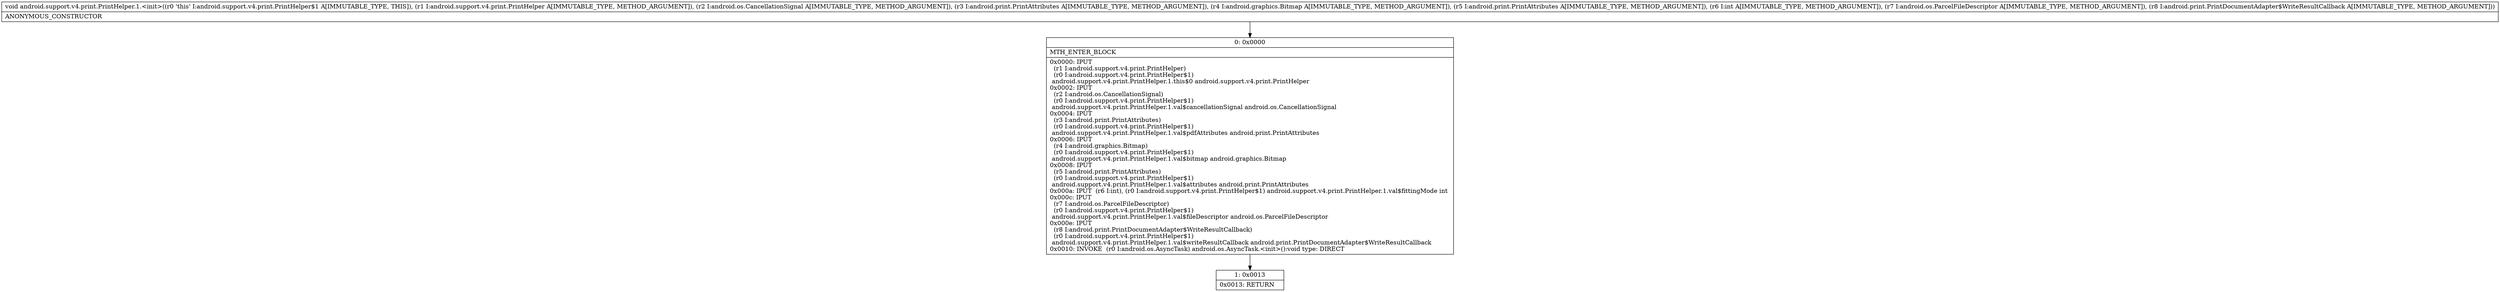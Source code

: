 digraph "CFG forandroid.support.v4.print.PrintHelper.1.\<init\>(Landroid\/support\/v4\/print\/PrintHelper;Landroid\/os\/CancellationSignal;Landroid\/print\/PrintAttributes;Landroid\/graphics\/Bitmap;Landroid\/print\/PrintAttributes;ILandroid\/os\/ParcelFileDescriptor;Landroid\/print\/PrintDocumentAdapter$WriteResultCallback;)V" {
Node_0 [shape=record,label="{0\:\ 0x0000|MTH_ENTER_BLOCK\l|0x0000: IPUT  \l  (r1 I:android.support.v4.print.PrintHelper)\l  (r0 I:android.support.v4.print.PrintHelper$1)\l android.support.v4.print.PrintHelper.1.this$0 android.support.v4.print.PrintHelper \l0x0002: IPUT  \l  (r2 I:android.os.CancellationSignal)\l  (r0 I:android.support.v4.print.PrintHelper$1)\l android.support.v4.print.PrintHelper.1.val$cancellationSignal android.os.CancellationSignal \l0x0004: IPUT  \l  (r3 I:android.print.PrintAttributes)\l  (r0 I:android.support.v4.print.PrintHelper$1)\l android.support.v4.print.PrintHelper.1.val$pdfAttributes android.print.PrintAttributes \l0x0006: IPUT  \l  (r4 I:android.graphics.Bitmap)\l  (r0 I:android.support.v4.print.PrintHelper$1)\l android.support.v4.print.PrintHelper.1.val$bitmap android.graphics.Bitmap \l0x0008: IPUT  \l  (r5 I:android.print.PrintAttributes)\l  (r0 I:android.support.v4.print.PrintHelper$1)\l android.support.v4.print.PrintHelper.1.val$attributes android.print.PrintAttributes \l0x000a: IPUT  (r6 I:int), (r0 I:android.support.v4.print.PrintHelper$1) android.support.v4.print.PrintHelper.1.val$fittingMode int \l0x000c: IPUT  \l  (r7 I:android.os.ParcelFileDescriptor)\l  (r0 I:android.support.v4.print.PrintHelper$1)\l android.support.v4.print.PrintHelper.1.val$fileDescriptor android.os.ParcelFileDescriptor \l0x000e: IPUT  \l  (r8 I:android.print.PrintDocumentAdapter$WriteResultCallback)\l  (r0 I:android.support.v4.print.PrintHelper$1)\l android.support.v4.print.PrintHelper.1.val$writeResultCallback android.print.PrintDocumentAdapter$WriteResultCallback \l0x0010: INVOKE  (r0 I:android.os.AsyncTask) android.os.AsyncTask.\<init\>():void type: DIRECT \l}"];
Node_1 [shape=record,label="{1\:\ 0x0013|0x0013: RETURN   \l}"];
MethodNode[shape=record,label="{void android.support.v4.print.PrintHelper.1.\<init\>((r0 'this' I:android.support.v4.print.PrintHelper$1 A[IMMUTABLE_TYPE, THIS]), (r1 I:android.support.v4.print.PrintHelper A[IMMUTABLE_TYPE, METHOD_ARGUMENT]), (r2 I:android.os.CancellationSignal A[IMMUTABLE_TYPE, METHOD_ARGUMENT]), (r3 I:android.print.PrintAttributes A[IMMUTABLE_TYPE, METHOD_ARGUMENT]), (r4 I:android.graphics.Bitmap A[IMMUTABLE_TYPE, METHOD_ARGUMENT]), (r5 I:android.print.PrintAttributes A[IMMUTABLE_TYPE, METHOD_ARGUMENT]), (r6 I:int A[IMMUTABLE_TYPE, METHOD_ARGUMENT]), (r7 I:android.os.ParcelFileDescriptor A[IMMUTABLE_TYPE, METHOD_ARGUMENT]), (r8 I:android.print.PrintDocumentAdapter$WriteResultCallback A[IMMUTABLE_TYPE, METHOD_ARGUMENT]))  | ANONYMOUS_CONSTRUCTOR\l}"];
MethodNode -> Node_0;
Node_0 -> Node_1;
}

